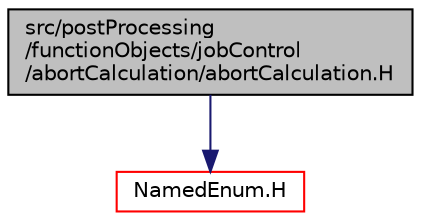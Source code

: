 digraph "src/postProcessing/functionObjects/jobControl/abortCalculation/abortCalculation.H"
{
  bgcolor="transparent";
  edge [fontname="Helvetica",fontsize="10",labelfontname="Helvetica",labelfontsize="10"];
  node [fontname="Helvetica",fontsize="10",shape=record];
  Node1 [label="src/postProcessing\l/functionObjects/jobControl\l/abortCalculation/abortCalculation.H",height=0.2,width=0.4,color="black", fillcolor="grey75", style="filled", fontcolor="black"];
  Node1 -> Node2 [color="midnightblue",fontsize="10",style="solid",fontname="Helvetica"];
  Node2 [label="NamedEnum.H",height=0.2,width=0.4,color="red",URL="$a07626.html"];
}
